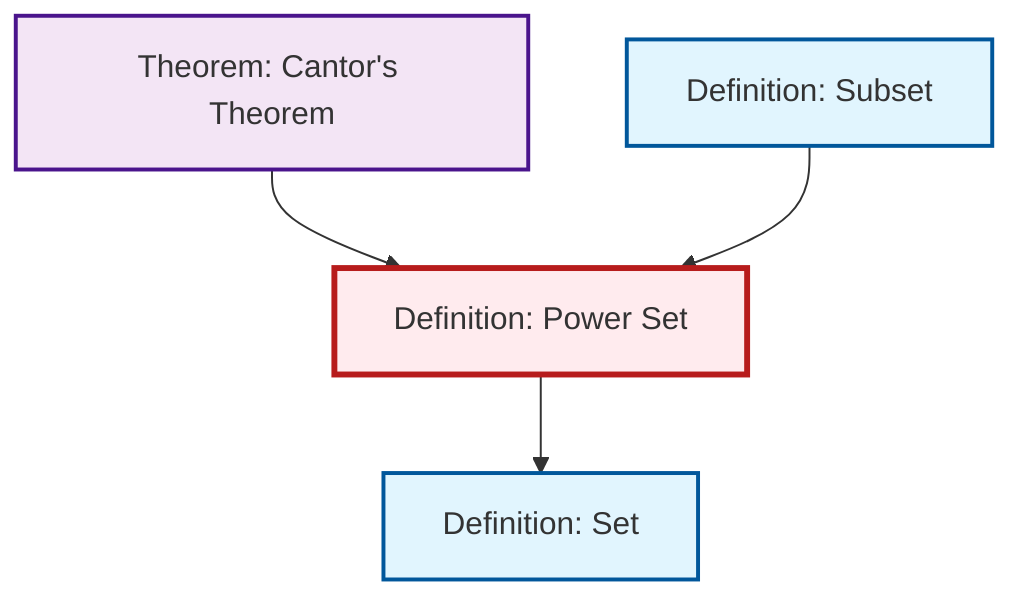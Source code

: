 graph TD
    classDef definition fill:#e1f5fe,stroke:#01579b,stroke-width:2px
    classDef theorem fill:#f3e5f5,stroke:#4a148c,stroke-width:2px
    classDef axiom fill:#fff3e0,stroke:#e65100,stroke-width:2px
    classDef example fill:#e8f5e9,stroke:#1b5e20,stroke-width:2px
    classDef current fill:#ffebee,stroke:#b71c1c,stroke-width:3px
    def-subset["Definition: Subset"]:::definition
    def-set["Definition: Set"]:::definition
    def-power-set["Definition: Power Set"]:::definition
    thm-cantor["Theorem: Cantor's Theorem"]:::theorem
    thm-cantor --> def-power-set
    def-power-set --> def-set
    def-subset --> def-power-set
    class def-power-set current